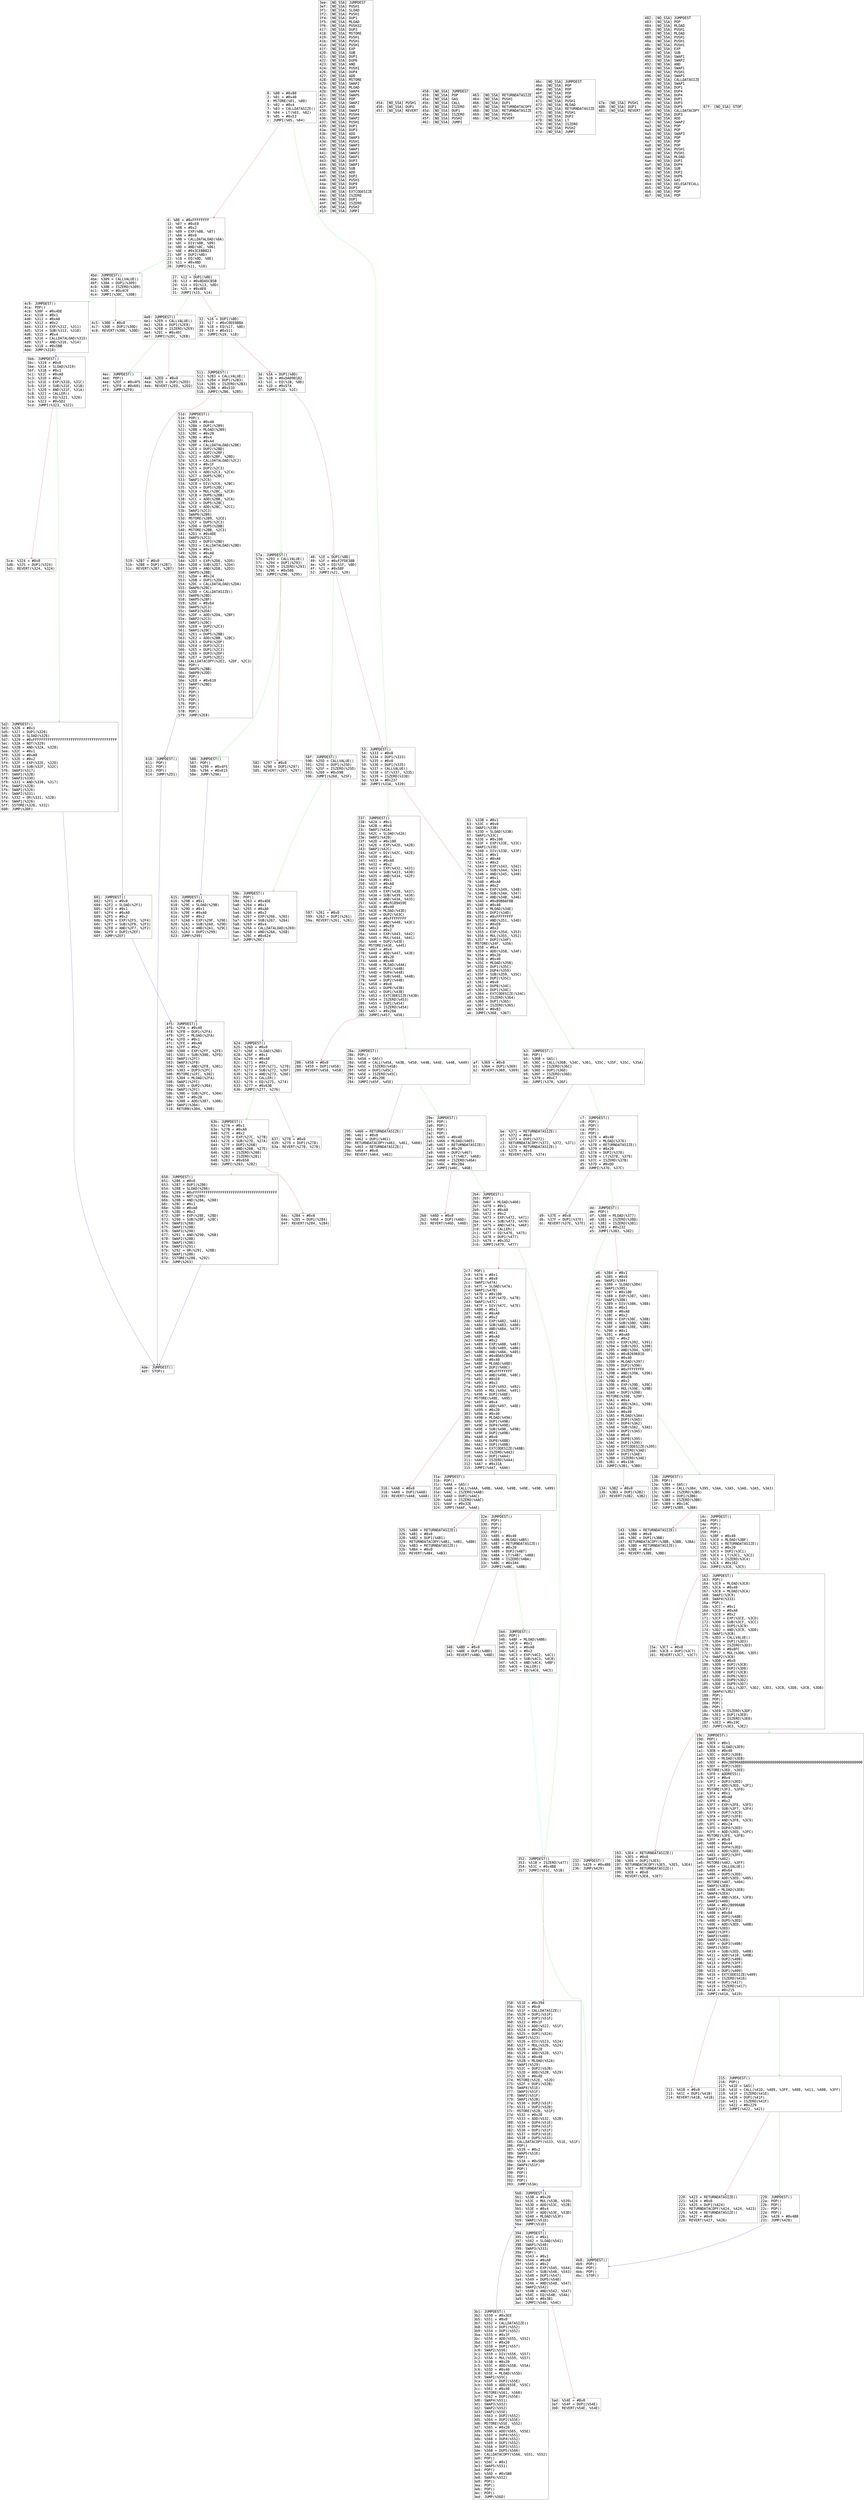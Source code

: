 digraph "graph.cfg.gv" {
	subgraph global {
		node [fontname=Courier fontsize=30.0 rank=same shape=box]
		block_0 [label="0: %00 = #0x80\l2: %01 = #0x40\l4: MSTORE(%01, %00)\l5: %02 = #0x4\l7: %03 = CALLDATASIZE()\l8: %04 = LT(%03, %02)\l9: %05 = #0x53\lc: JUMPI(%05, %04)\l"]
		block_d [label="d: %06 = #0xFFFFFFFF\l12: %07 = #0xE0\l14: %08 = #0x2\l16: %09 = EXP(%08, %07)\l17: %0A = #0x0\l19: %0B = CALLDATALOAD(%0A)\l1a: %0C = DIV(%0B, %09)\l1b: %0D = AND(%0C, %06)\l1c: %0E = #0x3CEBB823\l21: %0F = DUP2(%0D)\l22: %10 = EQ(%0D, %0E)\l23: %11 = #0x4BD\l26: JUMPI(%11, %10)\l"]
		block_27 [label="27: %12 = DUP1(%0D)\l28: %13 = #0x8DA5CB5B\l2d: %14 = EQ(%13, %0D)\l2e: %15 = #0x4E0\l31: JUMPI(%15, %14)\l"]
		block_32 [label="32: %16 = DUP1(%0D)\l33: %17 = #0xC0EE0B8A\l38: %18 = EQ(%17, %0D)\l39: %19 = #0x511\l3c: JUMPI(%19, %18)\l"]
		block_3d [label="3d: %1A = DUP1(%0D)\l3e: %1B = #0xDA0901B2\l43: %1C = EQ(%1B, %0D)\l44: %1D = #0x57A\l47: JUMPI(%1D, %1C)\l"]
		block_48 [label="48: %1E = DUP1(%0D)\l49: %1F = #0xF2FDE38B\l4e: %20 = EQ(%1F, %0D)\l4f: %21 = #0x58F\l52: JUMPI(%21, %20)\l"]
		block_53 [label="53: JUMPDEST()\l54: %333 = #0x0\l56: %334 = DUP1(%333)\l57: %335 = #0x0\l59: %336 = DUP1(%335)\l5a: %337 = CALLVALUE()\l5b: %338 = GT(%337, %335)\l5c: %339 = ISZERO(%338)\l5d: %33A = #0x237\l60: JUMPI(%33A, %339)\l"]
		block_61 [label="61: %33B = #0x1\l63: %33C = #0x0\l65: SWAP1(%33B)\l66: %33D = SLOAD(%33B)\l67: SWAP1(%33C)\l68: %33E = #0x100\l6b: %33F = EXP(%33E, %33C)\l6c: SWAP1(%33D)\l6d: %340 = DIV(%33D, %33F)\l6e: %341 = #0x1\l70: %342 = #0xA0\l72: %343 = #0x2\l74: %344 = EXP(%343, %342)\l75: %345 = SUB(%344, %341)\l76: %346 = AND(%345, %340)\l77: %347 = #0x1\l79: %348 = #0xA0\l7b: %349 = #0x2\l7d: %34A = EXP(%349, %348)\l7e: %34B = SUB(%34A, %347)\l7f: %34C = AND(%34B, %346)\l80: %34D = #0xB9B8AF0B\l85: %34E = #0x40\l87: %34F = MLOAD(%34E)\l88: %350 = DUP2(%34D)\l89: %351 = #0xFFFFFFFF\l8e: %352 = AND(%351, %34D)\l8f: %353 = #0xE0\l91: %354 = #0x2\l93: %355 = EXP(%354, %353)\l94: %356 = MUL(%355, %352)\l95: %357 = DUP2(%34F)\l96: MSTORE(%34F, %356)\l97: %358 = #0x4\l99: %359 = ADD(%358, %34F)\l9a: %35A = #0x20\l9c: %35B = #0x40\l9e: %35C = MLOAD(%35B)\l9f: %35D = DUP1(%35C)\la0: %35E = DUP4(%359)\la1: %35F = SUB(%359, %35C)\la2: %360 = DUP2(%35C)\la3: %361 = #0x0\la5: %362 = DUP8(%34C)\la6: %363 = DUP1(%34C)\la7: %364 = EXTCODESIZE(%34C)\la8: %365 = ISZERO(%364)\la9: %366 = DUP1(%365)\laa: %367 = ISZERO(%365)\lab: %368 = #0xB3\lae: JUMPI(%368, %367)\l"]
		block_af [label="af: %369 = #0x0\lb1: %36A = DUP1(%369)\lb2: REVERT(%369, %369)\l"]
		block_b3 [label="b3: JUMPDEST()\lb4: POP()\lb5: %36B = GAS()\lb6: %36C = CALL(%36B, %34C, %361, %35C, %35F, %35C, %35A)\lb7: %36D = ISZERO(%36C)\lb8: %36E = DUP1(%36D)\lb9: %36F = ISZERO(%36D)\lba: %370 = #0xC7\lbd: JUMPI(%370, %36F)\l"]
		block_be [label="be: %371 = RETURNDATASIZE()\lbf: %372 = #0x0\lc1: %373 = DUP1(%372)\lc2: RETURNDATACOPY(%372, %372, %371)\lc3: %374 = RETURNDATASIZE()\lc4: %375 = #0x0\lc6: REVERT(%375, %374)\l"]
		block_c7 [label="c7: JUMPDEST()\lc8: POP()\lc9: POP()\lca: POP()\lcb: POP()\lcc: %376 = #0x40\lce: %377 = MLOAD(%376)\lcf: %378 = RETURNDATASIZE()\ld0: %379 = #0x20\ld2: %37A = DUP2(%378)\ld3: %37B = LT(%378, %379)\ld4: %37C = ISZERO(%37B)\ld5: %37D = #0xDD\ld8: JUMPI(%37D, %37C)\l"]
		block_d9 [label="d9: %37E = #0x0\ldb: %37F = DUP1(%37E)\ldc: REVERT(%37E, %37E)\l"]
		block_dd [label="dd: JUMPDEST()\lde: POP()\ldf: %380 = MLOAD(%377)\le0: %381 = ISZERO(%380)\le1: %382 = ISZERO(%381)\le2: %383 = #0x232\le5: JUMPI(%383, %382)\l"]
		block_e6 [label="e6: %384 = #0x1\le8: %385 = #0x0\lea: SWAP1(%384)\leb: %386 = SLOAD(%384)\lec: SWAP1(%385)\led: %387 = #0x100\lf0: %388 = EXP(%387, %385)\lf1: SWAP1(%386)\lf2: %389 = DIV(%386, %388)\lf3: %38A = #0x1\lf5: %38B = #0xA0\lf7: %38C = #0x2\lf9: %38D = EXP(%38C, %38B)\lfa: %38E = SUB(%38D, %38A)\lfb: %38F = AND(%38E, %389)\lfc: %390 = #0x1\lfe: %391 = #0xA0\l100: %392 = #0x2\l102: %393 = EXP(%392, %391)\l103: %394 = SUB(%393, %390)\l104: %395 = AND(%394, %38F)\l105: %396 = #0xB269681D\l10a: %397 = #0x40\l10c: %398 = MLOAD(%397)\l10d: %399 = DUP2(%396)\l10e: %39A = #0xFFFFFFFF\l113: %39B = AND(%39A, %396)\l114: %39C = #0xE0\l116: %39D = #0x2\l118: %39E = EXP(%39D, %39C)\l119: %39F = MUL(%39E, %39B)\l11a: %3A0 = DUP2(%398)\l11b: MSTORE(%398, %39F)\l11c: %3A1 = #0x4\l11e: %3A2 = ADD(%3A1, %398)\l11f: %3A3 = #0x20\l121: %3A4 = #0x40\l123: %3A5 = MLOAD(%3A4)\l124: %3A6 = DUP1(%3A5)\l125: %3A7 = DUP4(%3A2)\l126: %3A8 = SUB(%3A2, %3A5)\l127: %3A9 = DUP2(%3A5)\l128: %3AA = #0x0\l12a: %3AB = DUP8(%395)\l12b: %3AC = DUP1(%395)\l12c: %3AD = EXTCODESIZE(%395)\l12d: %3AE = ISZERO(%3AD)\l12e: %3AF = DUP1(%3AE)\l12f: %3B0 = ISZERO(%3AE)\l130: %3B1 = #0x138\l133: JUMPI(%3B1, %3B0)\l"]
		block_134 [label="134: %3B2 = #0x0\l136: %3B3 = DUP1(%3B2)\l137: REVERT(%3B2, %3B2)\l"]
		block_138 [label="138: JUMPDEST()\l139: POP()\l13a: %3B4 = GAS()\l13b: %3B5 = CALL(%3B4, %395, %3AA, %3A5, %3A8, %3A5, %3A3)\l13c: %3B6 = ISZERO(%3B5)\l13d: %3B7 = DUP1(%3B6)\l13e: %3B8 = ISZERO(%3B6)\l13f: %3B9 = #0x14C\l142: JUMPI(%3B9, %3B8)\l"]
		block_143 [label="143: %3BA = RETURNDATASIZE()\l144: %3BB = #0x0\l146: %3BC = DUP1(%3BB)\l147: RETURNDATACOPY(%3BB, %3BB, %3BA)\l148: %3BD = RETURNDATASIZE()\l149: %3BE = #0x0\l14b: REVERT(%3BE, %3BD)\l"]
		block_14c [label="14c: JUMPDEST()\l14d: POP()\l14e: POP()\l14f: POP()\l150: POP()\l151: %3BF = #0x40\l153: %3C0 = MLOAD(%3BF)\l154: %3C1 = RETURNDATASIZE()\l155: %3C2 = #0x20\l157: %3C3 = DUP2(%3C1)\l158: %3C4 = LT(%3C1, %3C2)\l159: %3C5 = ISZERO(%3C4)\l15a: %3C6 = #0x162\l15d: JUMPI(%3C6, %3C5)\l"]
		block_15e [label="15e: %3C7 = #0x0\l160: %3C8 = DUP1(%3C7)\l161: REVERT(%3C7, %3C7)\l"]
		block_162 [label="162: JUMPDEST()\l163: POP()\l164: %3C9 = MLOAD(%3C0)\l165: %3CA = #0x40\l167: %3CB = MLOAD(%3CA)\l168: SWAP1(%3C9)\l169: SWAP4(%333)\l16a: POP()\l16b: %3CC = #0x1\l16d: %3CD = #0xA0\l16f: %3CE = #0x2\l171: %3CF = EXP(%3CE, %3CD)\l172: %3D0 = SUB(%3CF, %3CC)\l173: %3D1 = DUP5(%3C9)\l174: %3D2 = AND(%3C9, %3D0)\l175: SWAP1(%3CB)\l176: %3D3 = CALLVALUE()\l177: %3D4 = DUP1(%3D3)\l178: %3D5 = ISZERO(%3D3)\l179: %3D6 = #0x8FC\l17c: %3D7 = MUL(%3D6, %3D5)\l17d: SWAP2(%3CB)\l17e: %3D8 = #0x0\l180: %3D9 = DUP2(%3CB)\l181: %3DA = DUP2(%3D8)\l182: %3DB = DUP2(%3CB)\l183: %3DC = DUP6(%3D3)\l184: %3DD = DUP9(%3D2)\l185: %3DE = DUP9(%3D7)\l186: %3DF = CALL(%3D7, %3D2, %3D3, %3CB, %3D8, %3CB, %3D8)\l187: SWAP4(%3D2)\l188: POP()\l189: POP()\l18a: POP()\l18b: POP()\l18c: %3E0 = ISZERO(%3DF)\l18d: %3E1 = DUP1(%3E0)\l18e: %3E2 = ISZERO(%3E0)\l18f: %3E3 = #0x19C\l192: JUMPI(%3E3, %3E2)\l"]
		block_193 [label="193: %3E4 = RETURNDATASIZE()\l194: %3E5 = #0x0\l196: %3E6 = DUP1(%3E5)\l197: RETURNDATACOPY(%3E5, %3E5, %3E4)\l198: %3E7 = RETURNDATASIZE()\l199: %3E8 = #0x0\l19b: REVERT(%3E8, %3E7)\l"]
		block_19c [label="19c: JUMPDEST()\l19d: POP()\l19e: %3E9 = #0x1\l1a0: %3EA = SLOAD(%3E9)\l1a1: %3EB = #0x40\l1a3: %3EC = DUP1(%3EB)\l1a4: %3ED = MLOAD(%3EB)\l1a5: %3EE = #0x28090ABB00000000000000000000000000000000000000000000000000000000\l1c6: %3EF = DUP2(%3ED)\l1c7: MSTORE(%3ED, %3EE)\l1c8: %3F0 = ADDRESS()\l1c9: %3F1 = #0x4\l1cb: %3F2 = DUP3(%3ED)\l1cc: %3F3 = ADD(%3ED, %3F1)\l1cd: MSTORE(%3F3, %3F0)\l1ce: %3F4 = #0x1\l1d0: %3F5 = #0xA0\l1d2: %3F6 = #0x2\l1d4: %3F7 = EXP(%3F6, %3F5)\l1d5: %3F8 = SUB(%3F7, %3F4)\l1d6: %3F9 = DUP7(%3C9)\l1d7: %3FA = DUP2(%3F8)\l1d8: %3FB = AND(%3F8, %3C9)\l1d9: %3FC = #0x24\l1db: %3FD = DUP4(%3ED)\l1dc: %3FE = ADD(%3ED, %3FC)\l1dd: MSTORE(%3FE, %3FB)\l1de: %3FF = #0x0\l1e0: %400 = #0x44\l1e2: %401 = DUP4(%3ED)\l1e3: %402 = ADD(%3ED, %400)\l1e4: %403 = DUP2(%3FF)\l1e5: SWAP1(%402)\l1e6: MSTORE(%402, %3FF)\l1e7: %404 = CALLVALUE()\l1e8: %405 = #0x64\l1ea: %406 = DUP5(%3ED)\l1eb: %407 = ADD(%3ED, %405)\l1ec: MSTORE(%407, %404)\l1ed: SWAP3(%3EB)\l1ee: %408 = MLOAD(%3EB)\l1ef: SWAP4(%3EA)\l1f0: %409 = AND(%3EA, %3F8)\l1f1: SWAP3(%408)\l1f2: %40A = #0x28090ABB\l1f7: SWAP3(%3FF)\l1f8: %40B = #0x84\l1fa: %40C = DUP1(%40B)\l1fb: %40D = DUP5(%3ED)\l1fc: %40E = ADD(%3ED, %40B)\l1fd: SWAP4(%3ED)\l1fe: SWAP2(%3FF)\l1ff: SWAP3(%408)\l200: SWAP2(%3ED)\l201: %40F = DUP3(%408)\l202: SWAP1(%3ED)\l203: %410 = SUB(%3ED, %408)\l204: %411 = ADD(%410, %40B)\l205: %412 = DUP2(%408)\l206: %413 = DUP4(%3FF)\l207: %414 = DUP8(%409)\l208: %415 = DUP1(%409)\l209: %416 = EXTCODESIZE(%409)\l20a: %417 = ISZERO(%416)\l20b: %418 = DUP1(%417)\l20c: %419 = ISZERO(%417)\l20d: %41A = #0x215\l210: JUMPI(%41A, %419)\l"]
		block_211 [label="211: %41B = #0x0\l213: %41C = DUP1(%41B)\l214: REVERT(%41B, %41B)\l"]
		block_215 [label="215: JUMPDEST()\l216: POP()\l217: %41D = GAS()\l218: %41E = CALL(%41D, %409, %3FF, %408, %411, %408, %3FF)\l219: %41F = ISZERO(%41E)\l21a: %420 = DUP1(%41F)\l21b: %421 = ISZERO(%41F)\l21c: %422 = #0x229\l21f: JUMPI(%422, %421)\l"]
		block_220 [label="220: %423 = RETURNDATASIZE()\l221: %424 = #0x0\l223: %425 = DUP1(%424)\l224: RETURNDATACOPY(%424, %424, %423)\l225: %426 = RETURNDATASIZE()\l226: %427 = #0x0\l228: REVERT(%427, %426)\l"]
		block_229 [label="229: JUMPDEST()\l22a: POP()\l22b: POP()\l22c: POP()\l22d: POP()\l22e: %428 = #0x4B8\l231: JUMP(%428)\l"]
		block_232 [label="232: JUMPDEST()\l233: %429 = #0x4B8\l236: JUMP(%429)\l"]
		block_237 [label="237: JUMPDEST()\l238: %42A = #0x1\l23a: %42B = #0x0\l23c: SWAP1(%42A)\l23d: %42C = SLOAD(%42A)\l23e: SWAP1(%42B)\l23f: %42D = #0x100\l242: %42E = EXP(%42D, %42B)\l243: SWAP1(%42C)\l244: %42F = DIV(%42C, %42E)\l245: %430 = #0x1\l247: %431 = #0xA0\l249: %432 = #0x2\l24b: %433 = EXP(%432, %431)\l24c: %434 = SUB(%433, %430)\l24d: %435 = AND(%434, %42F)\l24e: %436 = #0x1\l250: %437 = #0xA0\l252: %438 = #0x2\l254: %439 = EXP(%438, %437)\l255: %43A = SUB(%439, %436)\l256: %43B = AND(%43A, %435)\l257: %43C = #0x9189A59E\l25c: %43D = #0x40\l25e: %43E = MLOAD(%43D)\l25f: %43F = DUP2(%43C)\l260: %440 = #0xFFFFFFFF\l265: %441 = AND(%440, %43C)\l266: %442 = #0xE0\l268: %443 = #0x2\l26a: %444 = EXP(%443, %442)\l26b: %445 = MUL(%444, %441)\l26c: %446 = DUP2(%43E)\l26d: MSTORE(%43E, %445)\l26e: %447 = #0x4\l270: %448 = ADD(%447, %43E)\l271: %449 = #0x20\l273: %44A = #0x40\l275: %44B = MLOAD(%44A)\l276: %44C = DUP1(%44B)\l277: %44D = DUP4(%448)\l278: %44E = SUB(%448, %44B)\l279: %44F = DUP2(%44B)\l27a: %450 = #0x0\l27c: %451 = DUP8(%43B)\l27d: %452 = DUP1(%43B)\l27e: %453 = EXTCODESIZE(%43B)\l27f: %454 = ISZERO(%453)\l280: %455 = DUP1(%454)\l281: %456 = ISZERO(%454)\l282: %457 = #0x28A\l285: JUMPI(%457, %456)\l"]
		block_286 [label="286: %458 = #0x0\l288: %459 = DUP1(%458)\l289: REVERT(%458, %458)\l"]
		block_28a [label="28a: JUMPDEST()\l28b: POP()\l28c: %45A = GAS()\l28d: %45B = CALL(%45A, %43B, %450, %44B, %44E, %44B, %449)\l28e: %45C = ISZERO(%45B)\l28f: %45D = DUP1(%45C)\l290: %45E = ISZERO(%45C)\l291: %45F = #0x29E\l294: JUMPI(%45F, %45E)\l"]
		block_295 [label="295: %460 = RETURNDATASIZE()\l296: %461 = #0x0\l298: %462 = DUP1(%461)\l299: RETURNDATACOPY(%461, %461, %460)\l29a: %463 = RETURNDATASIZE()\l29b: %464 = #0x0\l29d: REVERT(%464, %463)\l"]
		block_29e [label="29e: JUMPDEST()\l29f: POP()\l2a0: POP()\l2a1: POP()\l2a2: POP()\l2a3: %465 = #0x40\l2a5: %466 = MLOAD(%465)\l2a6: %467 = RETURNDATASIZE()\l2a7: %468 = #0x20\l2a9: %469 = DUP2(%467)\l2aa: %46A = LT(%467, %468)\l2ab: %46B = ISZERO(%46A)\l2ac: %46C = #0x2B4\l2af: JUMPI(%46C, %46B)\l"]
		block_2b0 [label="2b0: %46D = #0x0\l2b2: %46E = DUP1(%46D)\l2b3: REVERT(%46D, %46D)\l"]
		block_2b4 [label="2b4: JUMPDEST()\l2b5: POP()\l2b6: %46F = MLOAD(%466)\l2b7: %470 = #0x1\l2b9: %471 = #0xA0\l2bb: %472 = #0x2\l2bd: %473 = EXP(%472, %471)\l2be: %474 = SUB(%473, %470)\l2bf: %475 = AND(%474, %46F)\l2c0: %476 = CALLER()\l2c1: %477 = EQ(%476, %475)\l2c2: %478 = DUP1(%477)\l2c3: %479 = #0x352\l2c6: JUMPI(%479, %477)\l"]
		block_2c7 [label="2c7: POP()\l2c8: %47A = #0x1\l2ca: %47B = #0x0\l2cc: SWAP1(%47A)\l2cd: %47C = SLOAD(%47A)\l2ce: SWAP1(%47B)\l2cf: %47D = #0x100\l2d2: %47E = EXP(%47D, %47B)\l2d3: SWAP1(%47C)\l2d4: %47F = DIV(%47C, %47E)\l2d5: %480 = #0x1\l2d7: %481 = #0xA0\l2d9: %482 = #0x2\l2db: %483 = EXP(%482, %481)\l2dc: %484 = SUB(%483, %480)\l2dd: %485 = AND(%484, %47F)\l2de: %486 = #0x1\l2e0: %487 = #0xA0\l2e2: %488 = #0x2\l2e4: %489 = EXP(%488, %487)\l2e5: %48A = SUB(%489, %486)\l2e6: %48B = AND(%48A, %485)\l2e7: %48C = #0x8DA5CB5B\l2ec: %48D = #0x40\l2ee: %48E = MLOAD(%48D)\l2ef: %48F = DUP2(%48C)\l2f0: %490 = #0xFFFFFFFF\l2f5: %491 = AND(%490, %48C)\l2f6: %492 = #0xE0\l2f8: %493 = #0x2\l2fa: %494 = EXP(%493, %492)\l2fb: %495 = MUL(%494, %491)\l2fc: %496 = DUP2(%48E)\l2fd: MSTORE(%48E, %495)\l2fe: %497 = #0x4\l300: %498 = ADD(%497, %48E)\l301: %499 = #0x20\l303: %49A = #0x40\l305: %49B = MLOAD(%49A)\l306: %49C = DUP1(%49B)\l307: %49D = DUP4(%498)\l308: %49E = SUB(%498, %49B)\l309: %49F = DUP2(%49B)\l30a: %4A0 = #0x0\l30c: %4A1 = DUP8(%48B)\l30d: %4A2 = DUP1(%48B)\l30e: %4A3 = EXTCODESIZE(%48B)\l30f: %4A4 = ISZERO(%4A3)\l310: %4A5 = DUP1(%4A4)\l311: %4A6 = ISZERO(%4A4)\l312: %4A7 = #0x31A\l315: JUMPI(%4A7, %4A6)\l"]
		block_316 [label="316: %4A8 = #0x0\l318: %4A9 = DUP1(%4A8)\l319: REVERT(%4A8, %4A8)\l"]
		block_31a [label="31a: JUMPDEST()\l31b: POP()\l31c: %4AA = GAS()\l31d: %4AB = CALL(%4AA, %48B, %4A0, %49B, %49E, %49B, %499)\l31e: %4AC = ISZERO(%4AB)\l31f: %4AD = DUP1(%4AC)\l320: %4AE = ISZERO(%4AC)\l321: %4AF = #0x32E\l324: JUMPI(%4AF, %4AE)\l"]
		block_325 [label="325: %4B0 = RETURNDATASIZE()\l326: %4B1 = #0x0\l328: %4B2 = DUP1(%4B1)\l329: RETURNDATACOPY(%4B1, %4B1, %4B0)\l32a: %4B3 = RETURNDATASIZE()\l32b: %4B4 = #0x0\l32d: REVERT(%4B4, %4B3)\l"]
		block_32e [label="32e: JUMPDEST()\l32f: POP()\l330: POP()\l331: POP()\l332: POP()\l333: %4B5 = #0x40\l335: %4B6 = MLOAD(%4B5)\l336: %4B7 = RETURNDATASIZE()\l337: %4B8 = #0x20\l339: %4B9 = DUP2(%4B7)\l33a: %4BA = LT(%4B7, %4B8)\l33b: %4BB = ISZERO(%4BA)\l33c: %4BC = #0x344\l33f: JUMPI(%4BC, %4BB)\l"]
		block_340 [label="340: %4BD = #0x0\l342: %4BE = DUP1(%4BD)\l343: REVERT(%4BD, %4BD)\l"]
		block_344 [label="344: JUMPDEST()\l345: POP()\l346: %4BF = MLOAD(%4B6)\l347: %4C0 = #0x1\l349: %4C1 = #0xA0\l34b: %4C2 = #0x2\l34d: %4C3 = EXP(%4C2, %4C1)\l34e: %4C4 = SUB(%4C3, %4C0)\l34f: %4C5 = AND(%4C4, %4BF)\l350: %4C6 = CALLER()\l351: %4C7 = EQ(%4C6, %4C5)\l"]
		block_352 [label="352: JUMPDEST()\l353: %51B = ISZERO(%477)\l354: %51C = #0x4B8\l357: JUMPI(%51C, %51B)\l"]
		block_358 [label="358: %51D = #0x394\l35b: %51E = #0x0\l35d: %51F = CALLDATASIZE()\l35e: %520 = DUP1(%51F)\l35f: %521 = DUP1(%51F)\l360: %522 = #0x1F\l362: %523 = ADD(%522, %51F)\l363: %524 = #0x20\l365: %525 = DUP1(%524)\l366: SWAP2(%523)\l367: %526 = DIV(%523, %524)\l368: %527 = MUL(%526, %524)\l369: %528 = #0x20\l36b: %529 = ADD(%528, %527)\l36c: %52A = #0x40\l36e: %52B = MLOAD(%52A)\l36f: SWAP1(%529)\l370: %52C = DUP2(%52B)\l371: %52D = ADD(%52B, %529)\l372: %52E = #0x40\l374: MSTORE(%52E, %52D)\l375: %52F = DUP1(%52B)\l376: SWAP4(%51E)\l377: SWAP3(%51F)\l378: SWAP2(%51F)\l379: SWAP1(%52B)\l37a: %530 = DUP2(%51F)\l37b: %531 = DUP2(%52B)\l37c: MSTORE(%52B, %51F)\l37d: %532 = #0x20\l37f: %533 = ADD(%532, %52B)\l380: %534 = DUP4(%51E)\l381: %535 = DUP4(%51F)\l382: %536 = DUP1(%51F)\l383: %537 = DUP3(%51E)\l384: %538 = DUP5(%533)\l385: CALLDATACOPY(%533, %51E, %51F)\l386: POP()\l387: %539 = #0x2\l389: SWAP5(%51E)\l38a: POP()\l38b: %53A = #0x5B0\l38e: SWAP4(%51F)\l38f: POP()\l390: POP()\l391: POP()\l392: POP()\l393: JUMP(%53A)\l"]
		block_394 [label="394: JUMPDEST()\l395: %541 = #0x1\l397: %542 = SLOAD(%541)\l398: SWAP1(%540)\l399: SWAP3(%333)\l39a: POP()\l39b: %543 = #0x1\l39d: %544 = #0xA0\l39f: %545 = #0x2\l3a1: %546 = EXP(%545, %544)\l3a2: %547 = SUB(%546, %543)\l3a3: %548 = DUP1(%547)\l3a4: %549 = DUP5(%540)\l3a5: %54A = AND(%540, %547)\l3a6: SWAP2(%542)\l3a7: %54B = AND(%542, %547)\l3a8: %54C = EQ(%54B, %54A)\l3a9: %54D = #0x3B1\l3ac: JUMPI(%54D, %54C)\l"]
		block_3ad [label="3ad: %54E = #0x0\l3af: %54F = DUP1(%54E)\l3b0: REVERT(%54E, %54E)\l"]
		block_3b1 [label="3b1: JUMPDEST()\l3b2: %550 = #0x3EE\l3b5: %551 = #0x0\l3b7: %552 = CALLDATASIZE()\l3b8: %553 = DUP1(%552)\l3b9: %554 = DUP1(%552)\l3ba: %555 = #0x1F\l3bc: %556 = ADD(%555, %552)\l3bd: %557 = #0x20\l3bf: %558 = DUP1(%557)\l3c0: SWAP2(%556)\l3c1: %559 = DIV(%556, %557)\l3c2: %55A = MUL(%559, %557)\l3c3: %55B = #0x20\l3c5: %55C = ADD(%55B, %55A)\l3c6: %55D = #0x40\l3c8: %55E = MLOAD(%55D)\l3c9: SWAP1(%55C)\l3ca: %55F = DUP2(%55E)\l3cb: %560 = ADD(%55E, %55C)\l3cc: %561 = #0x40\l3ce: MSTORE(%561, %560)\l3cf: %562 = DUP1(%55E)\l3d0: SWAP4(%551)\l3d1: SWAP3(%552)\l3d2: SWAP2(%552)\l3d3: SWAP1(%55E)\l3d4: %563 = DUP2(%552)\l3d5: %564 = DUP2(%55E)\l3d6: MSTORE(%55E, %552)\l3d7: %565 = #0x20\l3d9: %566 = ADD(%565, %55E)\l3da: %567 = DUP4(%551)\l3db: %568 = DUP4(%552)\l3dc: %569 = DUP1(%552)\l3dd: %56A = DUP3(%551)\l3de: %56B = DUP5(%566)\l3df: CALLDATACOPY(%566, %551, %552)\l3e0: POP()\l3e1: %56C = #0x1\l3e3: SWAP5(%551)\l3e4: POP()\l3e5: %56D = #0x5B0\l3e8: SWAP4(%552)\l3e9: POP()\l3ea: POP()\l3eb: POP()\l3ec: POP()\l3ed: JUMP(%56D)\l"]
		block_3ee [label="3ee: [NO_SSA] JUMPDEST\l3ef: [NO_SSA] PUSH1\l3f1: [NO_SSA] SLOAD\l3f2: [NO_SSA] PUSH1\l3f4: [NO_SSA] DUP1\l3f5: [NO_SSA] MLOAD\l3f6: [NO_SSA] PUSH32\l417: [NO_SSA] DUP2\l418: [NO_SSA] MSTORE\l419: [NO_SSA] PUSH1\l41b: [NO_SSA] PUSH1\l41d: [NO_SSA] PUSH1\l41f: [NO_SSA] EXP\l420: [NO_SSA] SUB\l421: [NO_SSA] DUP1\l422: [NO_SSA] DUP6\l423: [NO_SSA] AND\l424: [NO_SSA] PUSH1\l426: [NO_SSA] DUP4\l427: [NO_SSA] ADD\l428: [NO_SSA] MSTORE\l429: [NO_SSA] SWAP2\l42a: [NO_SSA] MLOAD\l42b: [NO_SSA] SWAP4\l42c: [NO_SSA] SWAP5\l42d: [NO_SSA] POP\l42e: [NO_SSA] SWAP2\l42f: [NO_SSA] AND\l430: [NO_SSA] SWAP2\l431: [NO_SSA] PUSH4\l436: [NO_SSA] SWAP2\l437: [NO_SSA] PUSH1\l439: [NO_SSA] DUP1\l43a: [NO_SSA] DUP3\l43b: [NO_SSA] ADD\l43c: [NO_SSA] SWAP3\l43d: [NO_SSA] PUSH1\l43f: [NO_SSA] SWAP3\l440: [NO_SSA] SWAP1\l441: [NO_SSA] SWAP2\l442: [NO_SSA] SWAP1\l443: [NO_SSA] DUP3\l444: [NO_SSA] SWAP1\l445: [NO_SSA] SUB\l446: [NO_SSA] ADD\l447: [NO_SSA] DUP2\l448: [NO_SSA] PUSH1\l44a: [NO_SSA] DUP8\l44b: [NO_SSA] DUP1\l44c: [NO_SSA] EXTCODESIZE\l44d: [NO_SSA] ISZERO\l44e: [NO_SSA] DUP1\l44f: [NO_SSA] ISZERO\l450: [NO_SSA] PUSH2\l453: [NO_SSA] JUMPI\l"]
		block_454 [label="454: [NO_SSA] PUSH1\l456: [NO_SSA] DUP1\l457: [NO_SSA] REVERT\l"]
		block_458 [label="458: [NO_SSA] JUMPDEST\l459: [NO_SSA] POP\l45a: [NO_SSA] GAS\l45b: [NO_SSA] CALL\l45c: [NO_SSA] ISZERO\l45d: [NO_SSA] DUP1\l45e: [NO_SSA] ISZERO\l45f: [NO_SSA] PUSH2\l462: [NO_SSA] JUMPI\l"]
		block_463 [label="463: [NO_SSA] RETURNDATASIZE\l464: [NO_SSA] PUSH1\l466: [NO_SSA] DUP1\l467: [NO_SSA] RETURNDATACOPY\l468: [NO_SSA] RETURNDATASIZE\l469: [NO_SSA] PUSH1\l46b: [NO_SSA] REVERT\l"]
		block_46c [label="46c: [NO_SSA] JUMPDEST\l46d: [NO_SSA] POP\l46e: [NO_SSA] POP\l46f: [NO_SSA] POP\l470: [NO_SSA] POP\l471: [NO_SSA] PUSH1\l473: [NO_SSA] MLOAD\l474: [NO_SSA] RETURNDATASIZE\l475: [NO_SSA] PUSH1\l477: [NO_SSA] DUP2\l478: [NO_SSA] LT\l479: [NO_SSA] ISZERO\l47a: [NO_SSA] PUSH2\l47d: [NO_SSA] JUMPI\l"]
		block_47e [label="47e: [NO_SSA] PUSH1\l480: [NO_SSA] DUP1\l481: [NO_SSA] REVERT\l"]
		block_482 [label="482: [NO_SSA] JUMPDEST\l483: [NO_SSA] POP\l484: [NO_SSA] MLOAD\l485: [NO_SSA] PUSH1\l487: [NO_SSA] MLOAD\l488: [NO_SSA] PUSH1\l48a: [NO_SSA] PUSH1\l48c: [NO_SSA] PUSH1\l48e: [NO_SSA] EXP\l48f: [NO_SSA] SUB\l490: [NO_SSA] SWAP1\l491: [NO_SSA] SWAP2\l492: [NO_SSA] AND\l493: [NO_SSA] SWAP1\l494: [NO_SSA] PUSH1\l496: [NO_SSA] SWAP1\l497: [NO_SSA] CALLDATASIZE\l498: [NO_SSA] SWAP1\l499: [NO_SSA] DUP1\l49a: [NO_SSA] DUP4\l49b: [NO_SSA] DUP4\l49c: [NO_SSA] DUP1\l49d: [NO_SSA] DUP3\l49e: [NO_SSA] DUP5\l49f: [NO_SSA] CALLDATACOPY\l4a0: [NO_SSA] DUP3\l4a1: [NO_SSA] ADD\l4a2: [NO_SSA] SWAP2\l4a3: [NO_SSA] POP\l4a4: [NO_SSA] POP\l4a5: [NO_SSA] SWAP3\l4a6: [NO_SSA] POP\l4a7: [NO_SSA] POP\l4a8: [NO_SSA] POP\l4a9: [NO_SSA] PUSH1\l4ab: [NO_SSA] PUSH1\l4ad: [NO_SSA] MLOAD\l4ae: [NO_SSA] DUP1\l4af: [NO_SSA] DUP4\l4b0: [NO_SSA] SUB\l4b1: [NO_SSA] DUP2\l4b2: [NO_SSA] DUP6\l4b3: [NO_SSA] GAS\l4b4: [NO_SSA] DELEGATECALL\l4b5: [NO_SSA] POP\l4b6: [NO_SSA] POP\l4b7: [NO_SSA] POP\l"]
		block_4b8 [label="4b8: JUMPDEST()\l4b9: POP()\l4ba: POP()\l4bb: POP()\l4bc: STOP()\l"]
		block_4bd [label="4bd: JUMPDEST()\l4be: %309 = CALLVALUE()\l4bf: %30A = DUP1(%309)\l4c0: %30B = ISZERO(%309)\l4c1: %30C = #0x4C9\l4c4: JUMPI(%30C, %30B)\l"]
		block_4c5 [label="4c5: %30D = #0x0\l4c7: %30E = DUP1(%30D)\l4c8: REVERT(%30D, %30D)\l"]
		block_4c9 [label="4c9: JUMPDEST()\l4ca: POP()\l4cb: %30F = #0x4DE\l4ce: %310 = #0x1\l4d0: %311 = #0xA0\l4d2: %312 = #0x2\l4d4: %313 = EXP(%312, %311)\l4d5: %314 = SUB(%313, %310)\l4d6: %315 = #0x4\l4d8: %316 = CALLDATALOAD(%315)\l4d9: %317 = AND(%316, %314)\l4da: %318 = #0x5BB\l4dd: JUMP(%318)\l"]
		block_4de [label="4de: JUMPDEST()\l4df: STOP()\l"]
		block_4e0 [label="4e0: JUMPDEST()\l4e1: %2E9 = CALLVALUE()\l4e2: %2EA = DUP1(%2E9)\l4e3: %2EB = ISZERO(%2E9)\l4e4: %2EC = #0x4EC\l4e7: JUMPI(%2EC, %2EB)\l"]
		block_4e8 [label="4e8: %2ED = #0x0\l4ea: %2EE = DUP1(%2ED)\l4eb: REVERT(%2ED, %2ED)\l"]
		block_4ec [label="4ec: JUMPDEST()\l4ed: POP()\l4ee: %2EF = #0x4F5\l4f1: %2F0 = #0x601\l4f4: JUMP(%2F0)\l"]
		block_4f5 [label="4f5: JUMPDEST()\l4f6: %2FA = #0x40\l4f8: %2FB = DUP1(%2FA)\l4f9: %2FC = MLOAD(%2FA)\l4fa: %2FD = #0x1\l4fc: %2FE = #0xA0\l4fe: %2FF = #0x2\l500: %300 = EXP(%2FF, %2FE)\l501: %301 = SUB(%300, %2FD)\l502: SWAP1(%2FC)\l503: SWAP3(%2F8)\l504: %302 = AND(%2F8, %301)\l505: %303 = DUP3(%2FC)\l506: MSTORE(%2FC, %302)\l507: %304 = MLOAD(%2FA)\l508: SWAP1(%2FC)\l509: %305 = DUP2(%304)\l50a: SWAP1(%2FC)\l50b: %306 = SUB(%2FC, %304)\l50c: %307 = #0x20\l50e: %308 = ADD(%307, %306)\l50f: SWAP1(%304)\l510: RETURN(%304, %308)\l"]
		block_511 [label="511: JUMPDEST()\l512: %2B3 = CALLVALUE()\l513: %2B4 = DUP1(%2B3)\l514: %2B5 = ISZERO(%2B3)\l515: %2B6 = #0x51D\l518: JUMPI(%2B6, %2B5)\l"]
		block_519 [label="519: %2B7 = #0x0\l51b: %2B8 = DUP1(%2B7)\l51c: REVERT(%2B7, %2B7)\l"]
		block_51d [label="51d: JUMPDEST()\l51e: POP()\l51f: %2B9 = #0x40\l521: %2BA = DUP1(%2B9)\l522: %2BB = MLOAD(%2B9)\l523: %2BC = #0x20\l525: %2BD = #0x4\l527: %2BE = #0x44\l529: %2BF = CALLDATALOAD(%2BE)\l52a: %2C0 = DUP2(%2BD)\l52b: %2C1 = DUP2(%2BF)\l52c: %2C2 = ADD(%2BF, %2BD)\l52d: %2C3 = CALLDATALOAD(%2C2)\l52e: %2C4 = #0x1F\l530: %2C5 = DUP2(%2C3)\l531: %2C6 = ADD(%2C3, %2C4)\l532: %2C7 = DUP5(%2BC)\l533: SWAP1(%2C6)\l534: %2C8 = DIV(%2C6, %2BC)\l535: %2C9 = DUP5(%2BC)\l536: %2CA = MUL(%2BC, %2C8)\l537: %2CB = DUP6(%2BB)\l538: %2CC = ADD(%2BB, %2CA)\l539: %2CD = DUP5(%2BC)\l53a: %2CE = ADD(%2BC, %2CC)\l53b: SWAP1(%2C3)\l53c: SWAP6(%2B9)\l53d: MSTORE(%2B9, %2CE)\l53e: %2CF = DUP5(%2C3)\l53f: %2D0 = DUP5(%2BB)\l540: MSTORE(%2BB, %2C3)\l541: %2D1 = #0x4DE\l544: SWAP5(%2C3)\l545: %2D2 = DUP3(%2BD)\l546: %2D3 = CALLDATALOAD(%2BD)\l547: %2D4 = #0x1\l549: %2D5 = #0xA0\l54b: %2D6 = #0x2\l54d: %2D7 = EXP(%2D6, %2D5)\l54e: %2D8 = SUB(%2D7, %2D4)\l54f: %2D9 = AND(%2D8, %2D3)\l550: SWAP5(%2BB)\l551: %2DA = #0x24\l553: %2DB = DUP1(%2DA)\l554: %2DC = CALLDATALOAD(%2DA)\l555: SWAP6(%2BC)\l556: %2DD = CALLDATASIZE()\l557: SWAP6(%2BD)\l558: SWAP5(%2BF)\l559: %2DE = #0x64\l55b: SWAP5(%2C3)\l55c: SWAP3(%2DA)\l55d: %2DF = ADD(%2DA, %2BF)\l55e: SWAP2(%2C3)\l55f: SWAP1(%2BC)\l560: %2E0 = DUP2(%2C3)\l561: SWAP1(%2BC)\l562: %2E1 = DUP5(%2BB)\l563: %2E2 = ADD(%2BB, %2BC)\l564: %2E3 = DUP4(%2DF)\l565: %2E4 = DUP3(%2C3)\l566: %2E5 = DUP1(%2C3)\l567: %2E6 = DUP3(%2DF)\l568: %2E7 = DUP5(%2E2)\l569: CALLDATACOPY(%2E2, %2DF, %2C3)\l56a: POP()\l56b: SWAP5(%2BB)\l56c: SWAP8(%2DD)\l56d: POP()\l56e: %2E8 = #0x610\l571: SWAP7(%2BD)\l572: POP()\l573: POP()\l574: POP()\l575: POP()\l576: POP()\l577: POP()\l578: POP()\l579: JUMP(%2E8)\l"]
		block_57a [label="57a: JUMPDEST()\l57b: %293 = CALLVALUE()\l57c: %294 = DUP1(%293)\l57d: %295 = ISZERO(%293)\l57e: %296 = #0x586\l581: JUMPI(%296, %295)\l"]
		block_582 [label="582: %297 = #0x0\l584: %298 = DUP1(%297)\l585: REVERT(%297, %297)\l"]
		block_586 [label="586: JUMPDEST()\l587: POP()\l588: %299 = #0x4F5\l58b: %29A = #0x615\l58e: JUMP(%29A)\l"]
		block_58f [label="58f: JUMPDEST()\l590: %25D = CALLVALUE()\l591: %25E = DUP1(%25D)\l592: %25F = ISZERO(%25D)\l593: %260 = #0x59B\l596: JUMPI(%260, %25F)\l"]
		block_597 [label="597: %261 = #0x0\l599: %262 = DUP1(%261)\l59a: REVERT(%261, %261)\l"]
		block_59b [label="59b: JUMPDEST()\l59c: POP()\l59d: %263 = #0x4DE\l5a0: %264 = #0x1\l5a2: %265 = #0xA0\l5a4: %266 = #0x2\l5a6: %267 = EXP(%266, %265)\l5a7: %268 = SUB(%267, %264)\l5a8: %269 = #0x4\l5aa: %26A = CALLDATALOAD(%269)\l5ab: %26B = AND(%26A, %268)\l5ac: %26C = #0x624\l5af: JUMP(%26C)\l"]
		block_5b0 [label="5b0: JUMPDEST()\l5b1: %53B = #0x20\l5b3: %53C = MUL(%53B, %539)\l5b4: %53D = ADD(%53C, %52B)\l5b5: %53E = #0x4\l5b7: %53F = ADD(%53E, %53D)\l5b8: %540 = MLOAD(%53F)\l5b9: SWAP1(%51D)\l5ba: JUMP(%51D)\l"]
		block_5bb [label="5bb: JUMPDEST()\l5bc: %319 = #0x0\l5be: %31A = SLOAD(%319)\l5bf: %31B = #0x1\l5c1: %31C = #0xA0\l5c3: %31D = #0x2\l5c5: %31E = EXP(%31D, %31C)\l5c6: %31F = SUB(%31E, %31B)\l5c7: %320 = AND(%31F, %31A)\l5c8: %321 = CALLER()\l5c9: %322 = EQ(%321, %320)\l5ca: %323 = #0x5D2\l5cd: JUMPI(%323, %322)\l"]
		block_5ce [label="5ce: %324 = #0x0\l5d0: %325 = DUP1(%324)\l5d1: REVERT(%324, %324)\l"]
		block_5d2 [label="5d2: JUMPDEST()\l5d3: %326 = #0x1\l5d5: %327 = DUP1(%326)\l5d6: %328 = SLOAD(%326)\l5d7: %329 = #0xFFFFFFFFFFFFFFFFFFFFFFFFFFFFFFFFFFFFFFFF\l5ec: %32A = NOT(%329)\l5ed: %32B = AND(%32A, %328)\l5ee: %32C = #0x1\l5f0: %32D = #0xA0\l5f2: %32E = #0x2\l5f4: %32F = EXP(%32E, %32D)\l5f5: %330 = SUB(%32F, %32C)\l5f6: SWAP3(%317)\l5f7: SWAP1(%32B)\l5f8: SWAP3(%330)\l5f9: %331 = AND(%330, %317)\l5fa: SWAP2(%32B)\l5fb: SWAP1(%326)\l5fc: SWAP2(%331)\l5fd: %332 = OR(%331, %32B)\l5fe: SWAP1(%326)\l5ff: SSTORE(%326, %332)\l600: JUMP(%30F)\l"]
		block_601 [label="601: JUMPDEST()\l602: %2F1 = #0x0\l604: %2F2 = SLOAD(%2F1)\l605: %2F3 = #0x1\l607: %2F4 = #0xA0\l609: %2F5 = #0x2\l60b: %2F6 = EXP(%2F5, %2F4)\l60c: %2F7 = SUB(%2F6, %2F3)\l60d: %2F8 = AND(%2F7, %2F2)\l60e: %2F9 = DUP2(%2EF)\l60f: JUMP(%2EF)\l"]
		block_610 [label="610: JUMPDEST()\l611: POP()\l612: POP()\l613: POP()\l614: JUMP(%2D1)\l"]
		block_615 [label="615: JUMPDEST()\l616: %29B = #0x1\l618: %29C = SLOAD(%29B)\l619: %29D = #0x1\l61b: %29E = #0xA0\l61d: %29F = #0x2\l61f: %2A0 = EXP(%29F, %29E)\l620: %2A1 = SUB(%2A0, %29D)\l621: %2A2 = AND(%2A1, %29C)\l622: %2A3 = DUP2(%299)\l623: JUMP(%299)\l"]
		block_624 [label="624: JUMPDEST()\l625: %26D = #0x0\l627: %26E = SLOAD(%26D)\l628: %26F = #0x1\l62a: %270 = #0xA0\l62c: %271 = #0x2\l62e: %272 = EXP(%271, %270)\l62f: %273 = SUB(%272, %26F)\l630: %274 = AND(%273, %26E)\l631: %275 = CALLER()\l632: %276 = EQ(%275, %274)\l633: %277 = #0x63B\l636: JUMPI(%277, %276)\l"]
		block_637 [label="637: %278 = #0x0\l639: %279 = DUP1(%278)\l63a: REVERT(%278, %278)\l"]
		block_63b [label="63b: JUMPDEST()\l63c: %27A = #0x1\l63e: %27B = #0xA0\l640: %27C = #0x2\l642: %27D = EXP(%27C, %27B)\l643: %27E = SUB(%27D, %27A)\l644: %27F = DUP2(%26B)\l645: %280 = AND(%26B, %27E)\l646: %281 = ISZERO(%280)\l647: %282 = ISZERO(%281)\l648: %283 = #0x650\l64b: JUMPI(%283, %282)\l"]
		block_64c [label="64c: %284 = #0x0\l64e: %285 = DUP1(%284)\l64f: REVERT(%284, %284)\l"]
		block_650 [label="650: JUMPDEST()\l651: %286 = #0x0\l653: %287 = DUP1(%286)\l654: %288 = SLOAD(%286)\l655: %289 = #0xFFFFFFFFFFFFFFFFFFFFFFFFFFFFFFFFFFFFFFFF\l66a: %28A = NOT(%289)\l66b: %28B = AND(%28A, %288)\l66c: %28C = #0x1\l66e: %28D = #0xA0\l670: %28E = #0x2\l672: %28F = EXP(%28E, %28D)\l673: %290 = SUB(%28F, %28C)\l674: SWAP3(%26B)\l675: SWAP1(%28B)\l676: SWAP3(%290)\l677: %291 = AND(%290, %26B)\l678: SWAP2(%28B)\l679: SWAP1(%286)\l67a: SWAP2(%291)\l67b: %292 = OR(%291, %28B)\l67c: SWAP1(%286)\l67d: SSTORE(%286, %292)\l67e: JUMP(%263)\l"]
		block_67f [label="67f: [NO_SSA] STOP\l"]
	}
	block_19c -> block_215 [color=green]
	block_624 -> block_63b [color=green]
	block_511 -> block_519 [color=red]
	block_32 -> block_3d [color=red]
	block_c7 -> block_dd [color=green]
	block_58f -> block_597 [color=red]
	block_138 -> block_143 [color=red]
	block_4c9 -> block_5bb [color=blue]
	block_394 -> block_3b1 [color=green]
	block_28a -> block_29e [color=green]
	block_3d -> block_57a [color=green]
	block_2b4 -> block_2c7 [color=red]
	block_c7 -> block_d9 [color=red]
	block_5bb -> block_5ce [color=red]
	block_2b4 -> block_352 [color=green]
	block_352 -> block_358 [color=red]
	block_59b -> block_624 [color=blue]
	block_2c7 -> block_316 [color=red]
	block_344 -> block_352 [color=cyan]
	block_162 -> block_193 [color=red]
	block_dd -> block_e6 [color=red]
	block_51d -> block_610 [color=blue]
	block_58f -> block_59b [color=green]
	block_5b0 -> block_394 [color=blue]
	block_232 -> block_4b8 [color=blue]
	block_14c -> block_15e [color=red]
	block_32e -> block_340 [color=red]
	block_57a -> block_582 [color=red]
	block_32e -> block_344 [color=green]
	block_e6 -> block_134 [color=red]
	block_61 -> block_b3 [color=green]
	block_358 -> block_5b0 [color=blue]
	block_237 -> block_28a [color=green]
	block_215 -> block_220 [color=red]
	block_48 -> block_53 [color=red]
	block_237 -> block_286 [color=red]
	block_29e -> block_2b0 [color=red]
	block_610 -> block_4de [color=blue]
	block_229 -> block_4b8 [color=blue]
	block_4bd -> block_4c5 [color=red]
	block_138 -> block_14c [color=green]
	block_511 -> block_51d [color=green]
	block_57a -> block_586 [color=green]
	block_d -> block_4bd [color=green]
	block_2c7 -> block_31a [color=green]
	block_48 -> block_58f [color=green]
	block_dd -> block_232 [color=green]
	block_162 -> block_19c [color=green]
	block_215 -> block_229 [color=green]
	block_63b -> block_650 [color=green]
	block_4bd -> block_4c9 [color=green]
	block_e6 -> block_138 [color=green]
	block_615 -> block_4f5 [color=blue]
	block_b3 -> block_c7 [color=green]
	block_4e0 -> block_4ec [color=green]
	block_29e -> block_2b4 [color=green]
	block_d -> block_27 [color=red]
	block_14c -> block_162 [color=green]
	block_61 -> block_af [color=red]
	block_601 -> block_4f5 [color=blue]
	block_394 -> block_3ad [color=red]
	block_3b1 -> block_5b0 [color=blue]
	block_27 -> block_32 [color=red]
	block_53 -> block_237 [color=green]
	block_31a -> block_325 [color=red]
	block_32 -> block_511 [color=green]
	block_3d -> block_48 [color=red]
	block_352 -> block_4b8 [color=green]
	block_53 -> block_61 [color=red]
	block_27 -> block_4e0 [color=green]
	block_4e0 -> block_4e8 [color=red]
	block_5bb -> block_5d2 [color=green]
	block_5d2 -> block_4de [color=blue]
	block_63b -> block_64c [color=red]
	block_28a -> block_295 [color=red]
	block_4ec -> block_601 [color=blue]
	block_0 -> block_53 [color=green]
	block_0 -> block_d [color=red]
	block_624 -> block_637 [color=red]
	block_19c -> block_211 [color=red]
	block_31a -> block_32e [color=green]
	block_b3 -> block_be [color=red]
	block_650 -> block_4de [color=blue]
	block_586 -> block_615 [color=blue]
}

